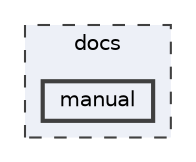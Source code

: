 digraph "manual"
{
 // LATEX_PDF_SIZE
  bgcolor="transparent";
  edge [fontname=Helvetica,fontsize=10,labelfontname=Helvetica,labelfontsize=10];
  node [fontname=Helvetica,fontsize=10,shape=box,height=0.2,width=0.4];
  compound=true
  subgraph clusterdir_49e56c817e5e54854c35e136979f97ca {
    graph [ bgcolor="#edf0f7", pencolor="grey25", label="docs", fontname=Helvetica,fontsize=10 style="filled,dashed", URL="dir_49e56c817e5e54854c35e136979f97ca.html",tooltip=""]
  dir_c407809a277ccb7043354438396c7220 [label="manual", fillcolor="#edf0f7", color="grey25", style="filled,bold", URL="dir_c407809a277ccb7043354438396c7220.html",tooltip=""];
  }
}

